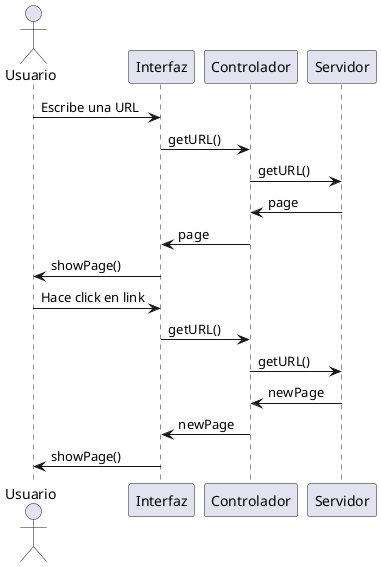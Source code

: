 @startuml
actor Usuario

Usuario -> Interfaz: Escribe una URL
Interfaz -> Controlador: getURL()
Controlador -> Servidor: getURL()

Servidor -> Controlador: page
Controlador -> Interfaz: page
Interfaz -> Usuario: showPage()

Usuario -> Interfaz: Hace click en link
Interfaz -> Controlador: getURL()
Controlador -> Servidor: getURL()

Servidor -> Controlador: newPage
Controlador -> Interfaz: newPage
Interfaz -> Usuario: showPage()

@enduml